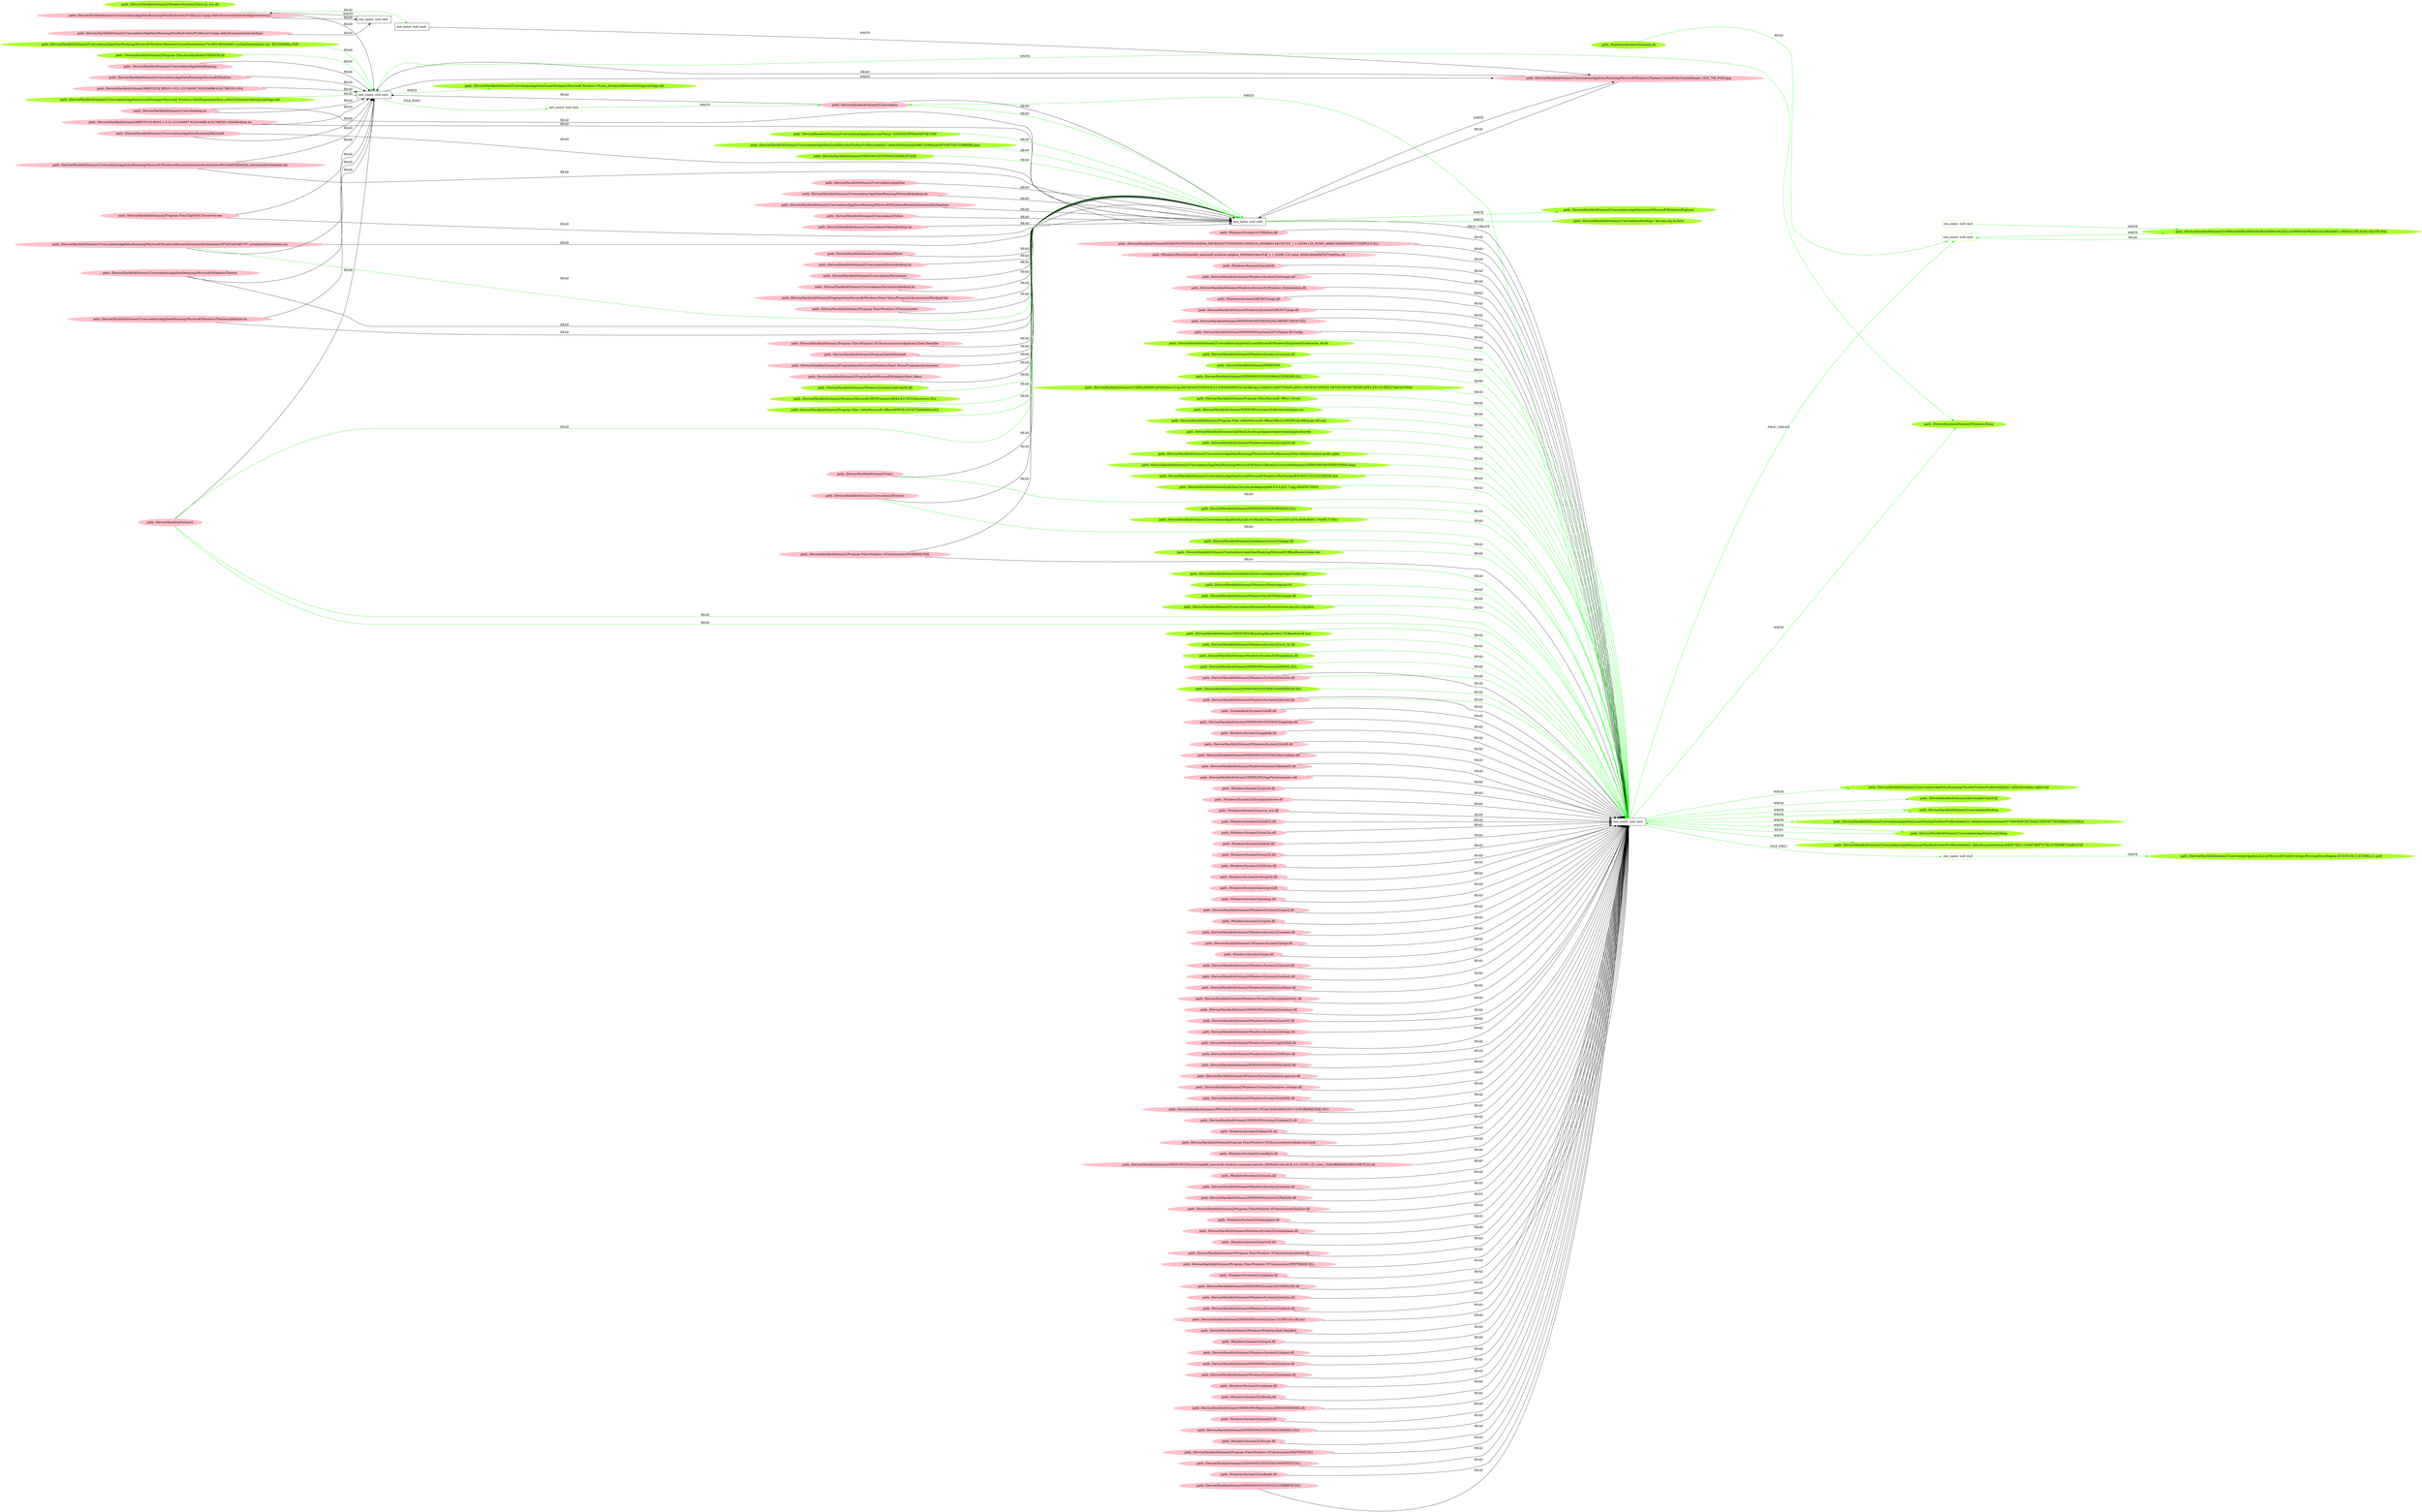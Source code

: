 digraph {
	rankdir=LR
	148 [label="exe_name: null cmd: " color=black shape=box style=solid]
	249 [label="exe_name: null cmd: " color=greenyellow shape=box style=solid]
	148 -> 249 [label=FILE_EXEC color=green]
	0 [label="exe_name: null cmd: " color=black shape=box style=solid]
	286 [label="exe_name: null cmd: " color=greenyellow shape=box style=solid]
	0 -> 286 [label=FILE_EXEC color=green]
	57 [label="path: /Device/HarddiskVolume2/Users/admin/AppData/Roaming/Mozilla/Firefox/Profiles/j1y1apqs.default/sessionstore-backups" color=pink shape=oval style=filled]
	52 [label="exe_name: null cmd: " color=black shape=box style=solid]
	57 -> 52 [label=READ color=black]
	195 [label="path: /Device/HarddiskVolume2/Users/admin/AppData/Roaming/Mozilla/Firefox/Profiles/j1y1apqs.default/sessionstore-backups/recovery.js" color=pink shape=oval style=filled]
	52 [label="exe_name: null cmd: " color=black shape=box style=solid]
	195 -> 52 [label=READ color=black]
	52 [label="exe_name: null cmd: " color=black shape=box style=solid]
	195 [label="path: /Device/HarddiskVolume2/Users/admin/AppData/Roaming/Mozilla/Firefox/Profiles/j1y1apqs.default/sessionstore-backups/recovery.js" color=pink shape=oval style=filled]
	52 -> 195 [label=WRITE color=black]
	214 [label="path: /Device/HarddiskVolume2" color=pink shape=oval style=filled]
	148 [label="exe_name: null cmd: " color=black shape=box style=solid]
	214 -> 148 [label=READ color=black]
	198 [label="path: /Device/HarddiskVolume2/Users/desktop.ini" color=pink shape=oval style=filled]
	148 [label="exe_name: null cmd: " color=black shape=box style=solid]
	198 -> 148 [label=READ color=black]
	182 [label="path: /Device/HarddiskVolume2/Users/admin" color=pink shape=oval style=filled]
	148 [label="exe_name: null cmd: " color=black shape=box style=solid]
	182 -> 148 [label=READ color=black]
	190 [label="path: /Device/HarddiskVolume2/Users/admin/AppData/Roaming/Microsoft" color=pink shape=oval style=filled]
	148 [label="exe_name: null cmd: " color=black shape=box style=solid]
	190 -> 148 [label=READ color=black]
	200 [label="path: /Device/HarddiskVolume2/Users/admin/AppData/Roaming" color=pink shape=oval style=filled]
	148 [label="exe_name: null cmd: " color=black shape=box style=solid]
	200 -> 148 [label=READ color=black]
	212 [label="path: /Device/HarddiskVolume2/Users/admin/AppData/Roaming/Microsoft/Windows" color=pink shape=oval style=filled]
	148 [label="exe_name: null cmd: " color=black shape=box style=solid]
	212 -> 148 [label=READ color=black]
	220 [label="path: /Device/HarddiskVolume2/Users/admin/AppData/Roaming/Microsoft/Windows/Themes" color=pink shape=oval style=filled]
	148 [label="exe_name: null cmd: " color=black shape=box style=solid]
	220 -> 148 [label=READ color=black]
	178 [label="path: /Device/HarddiskVolume2/Users/admin/AppData/Roaming/Microsoft/Windows/Themes/slideshow.ini" color=pink shape=oval style=filled]
	148 [label="exe_name: null cmd: " color=black shape=box style=solid]
	178 -> 148 [label=READ color=black]
	288 [label="path: /Device/HarddiskVolume2/WINDOWS/Branding/Basebrd/en-US/Basebrd.dll.mui" color=greenyellow shape=oval style=filled]
	0 [label="exe_name: null cmd: " color=black shape=box style=solid]
	288 -> 0 [label=READ color=green]
	186 [label="path: /Device/HarddiskVolume2/$RECYCLE.BIN/S-1-5-21-231540947-922634896-4161786520-1004/desktop.ini" color=pink shape=oval style=filled]
	148 [label="exe_name: null cmd: " color=black shape=box style=solid]
	186 -> 148 [label=READ color=black]
	192 [label="path: /Device/HarddiskVolume2/$RECYCLE.BIN/S-1-5-21-231540947-922634896-4161786520-1004" color=pink shape=oval style=filled]
	148 [label="exe_name: null cmd: " color=black shape=box style=solid]
	192 -> 148 [label=READ color=black]
	195 [label="path: /Device/HarddiskVolume2/Users/admin/AppData/Roaming/Mozilla/Firefox/Profiles/j1y1apqs.default/sessionstore-backups/recovery.js" color=pink shape=oval style=filled]
	146 [label="exe_name: null cmd: " color=black shape=box style=solid]
	195 -> 146 [label=READ color=green]
	195 [label="path: /Device/HarddiskVolume2/Users/admin/AppData/Roaming/Mozilla/Firefox/Profiles/j1y1apqs.default/sessionstore-backups/recovery.js" color=pink shape=oval style=filled]
	148 [label="exe_name: null cmd: " color=black shape=box style=solid]
	195 -> 148 [label=READ color=black]
	222 [label="path: /Device/HarddiskVolume2/Users/admin/AppData/Roaming/Microsoft/Windows/Themes/CachedFiles/CachedImage_1024_768_POS4.jpg" color=pink shape=oval style=filled]
	148 [label="exe_name: null cmd: " color=black shape=box style=solid]
	222 -> 148 [label=READ color=black]
	180 [label="path: /Device/HarddiskVolume2/Users/admin/AppData/Roaming/Microsoft/Windows/Recent/AutomaticDestinations/f01b4d95cf55d32a.automaticDestinations-ms" color=pink shape=oval style=filled]
	148 [label="exe_name: null cmd: " color=black shape=box style=solid]
	180 -> 148 [label=READ color=black]
	184 [label="path: /Device/HarddiskVolume2/Program Files/TightVNC/tvnserver.exe" color=pink shape=oval style=filled]
	148 [label="exe_name: null cmd: " color=black shape=box style=solid]
	184 -> 148 [label=READ color=black]
	216 [label="path: /Device/HarddiskVolume2/Users/admin/AppData/Roaming/Microsoft/Windows/Recent/AutomaticDestinations/5f7b5f1e01b83767.automaticDestinations-ms" color=pink shape=oval style=filled]
	148 [label="exe_name: null cmd: " color=black shape=box style=solid]
	216 -> 148 [label=READ color=black]
	148 [label="exe_name: null cmd: " color=black shape=box style=solid]
	222 [label="path: /Device/HarddiskVolume2/Users/admin/AppData/Roaming/Microsoft/Windows/Themes/CachedFiles/CachedImage_1024_768_POS4.jpg" color=pink shape=oval style=filled]
	148 -> 222 [label=WRITE color=black]
	146 [label="exe_name: null cmd: " color=black shape=box style=solid]
	222 [label="path: /Device/HarddiskVolume2/Users/admin/AppData/Roaming/Microsoft/Windows/Themes/CachedFiles/CachedImage_1024_768_POS4.jpg" color=pink shape=oval style=filled]
	146 -> 222 [label=WRITE color=black]
	182 [label="path: /Device/HarddiskVolume2/Users/admin" color=pink shape=oval style=filled]
	34 [label="exe_name: null cmd: " color=black shape=box style=solid]
	182 -> 34 [label=READ color=black]
	198 [label="path: /Device/HarddiskVolume2/Users/desktop.ini" color=pink shape=oval style=filled]
	34 [label="exe_name: null cmd: " color=black shape=box style=solid]
	198 -> 34 [label=READ color=black]
	203 [label="path: /Device/HarddiskVolume2/Users" color=pink shape=oval style=filled]
	34 [label="exe_name: null cmd: " color=black shape=box style=solid]
	203 -> 34 [label=READ color=black]
	209 [label="path: /Device/HarddiskVolume2/Users/admin/AppData" color=pink shape=oval style=filled]
	34 [label="exe_name: null cmd: " color=black shape=box style=solid]
	209 -> 34 [label=READ color=black]
	190 [label="path: /Device/HarddiskVolume2/Users/admin/AppData/Roaming/Microsoft" color=pink shape=oval style=filled]
	34 [label="exe_name: null cmd: " color=black shape=box style=solid]
	190 -> 34 [label=READ color=black]
	219 [label="path: /Device/HarddiskVolume2/Users/admin/AppData/Roaming/Microsoft/desktop.ini" color=pink shape=oval style=filled]
	34 [label="exe_name: null cmd: " color=black shape=box style=solid]
	219 -> 34 [label=READ color=black]
	220 [label="path: /Device/HarddiskVolume2/Users/admin/AppData/Roaming/Microsoft/Windows/Themes" color=pink shape=oval style=filled]
	34 [label="exe_name: null cmd: " color=black shape=box style=solid]
	220 -> 34 [label=READ color=black]
	186 [label="path: /Device/HarddiskVolume2/$RECYCLE.BIN/S-1-5-21-231540947-922634896-4161786520-1004/desktop.ini" color=pink shape=oval style=filled]
	34 [label="exe_name: null cmd: " color=black shape=box style=solid]
	186 -> 34 [label=READ color=black]
	222 [label="path: /Device/HarddiskVolume2/Users/admin/AppData/Roaming/Microsoft/Windows/Themes/CachedFiles/CachedImage_1024_768_POS4.jpg" color=pink shape=oval style=filled]
	34 [label="exe_name: null cmd: " color=black shape=box style=solid]
	222 -> 34 [label=READ color=black]
	180 [label="path: /Device/HarddiskVolume2/Users/admin/AppData/Roaming/Microsoft/Windows/Recent/AutomaticDestinations/f01b4d95cf55d32a.automaticDestinations-ms" color=pink shape=oval style=filled]
	34 [label="exe_name: null cmd: " color=black shape=box style=solid]
	180 -> 34 [label=READ color=black]
	210 [label="path: /Device/HarddiskVolume2/Users/admin/AppData/Roaming/Microsoft/Windows/Recent/AutomaticDestinations" color=pink shape=oval style=filled]
	34 [label="exe_name: null cmd: " color=black shape=box style=solid]
	210 -> 34 [label=READ color=black]
	136 [label="path: /Device/HarddiskVolume2/Users/admin/Videos" color=pink shape=oval style=filled]
	34 [label="exe_name: null cmd: " color=black shape=box style=solid]
	136 -> 34 [label=READ color=black]
	74 [label="path: /Device/HarddiskVolume2/Users/admin/Videos/desktop.ini" color=pink shape=oval style=filled]
	34 [label="exe_name: null cmd: " color=black shape=box style=solid]
	74 -> 34 [label=READ color=black]
	99 [label="path: /Device/HarddiskVolume2/Users/admin/Music" color=pink shape=oval style=filled]
	34 [label="exe_name: null cmd: " color=black shape=box style=solid]
	99 -> 34 [label=READ color=black]
	77 [label="path: /Device/HarddiskVolume2/Users/admin/Music/desktop.ini" color=pink shape=oval style=filled]
	34 [label="exe_name: null cmd: " color=black shape=box style=solid]
	77 -> 34 [label=READ color=black]
	78 [label="path: /Device/HarddiskVolume2/Users/admin/Pictures" color=pink shape=oval style=filled]
	34 [label="exe_name: null cmd: " color=black shape=box style=solid]
	78 -> 34 [label=READ color=black]
	68 [label="path: /Device/HarddiskVolume2/Users/admin/Documents" color=pink shape=oval style=filled]
	34 [label="exe_name: null cmd: " color=black shape=box style=solid]
	68 -> 34 [label=READ color=black]
	134 [label="path: /Device/HarddiskVolume2/Users/admin/Documents/desktop.ini" color=pink shape=oval style=filled]
	34 [label="exe_name: null cmd: " color=black shape=box style=solid]
	134 -> 34 [label=READ color=black]
	184 [label="path: /Device/HarddiskVolume2/Program Files/TightVNC/tvnserver.exe" color=pink shape=oval style=filled]
	34 [label="exe_name: null cmd: " color=black shape=box style=solid]
	184 -> 34 [label=READ color=black]
	216 [label="path: /Device/HarddiskVolume2/Users/admin/AppData/Roaming/Microsoft/Windows/Recent/AutomaticDestinations/5f7b5f1e01b83767.automaticDestinations-ms" color=pink shape=oval style=filled]
	34 [label="exe_name: null cmd: " color=black shape=box style=solid]
	216 -> 34 [label=READ color=black]
	34 [label="exe_name: null cmd: " color=black shape=box style=solid]
	222 [label="path: /Device/HarddiskVolume2/Users/admin/AppData/Roaming/Microsoft/Windows/Themes/CachedFiles/CachedImage_1024_768_POS4.jpg" color=pink shape=oval style=filled]
	34 -> 222 [label=WRITE color=black]
	214 [label="path: /Device/HarddiskVolume2" color=pink shape=oval style=filled]
	0 [label="exe_name: null cmd: " color=black shape=box style=solid]
	214 -> 0 [label=READ color=green]
	264 [label="path: /Device/HarddiskVolume2/Windows/System32/ws2_32.dll" color=greenyellow shape=oval style=filled]
	0 [label="exe_name: null cmd: " color=black shape=box style=solid]
	264 -> 0 [label=READ color=green]
	277 [label="path: /Device/HarddiskVolume2/Windows/System32/framedynos.dll" color=greenyellow shape=oval style=filled]
	0 [label="exe_name: null cmd: " color=black shape=box style=solid]
	277 -> 0 [label=READ color=green]
	271 [label="path: /Device/HarddiskVolume2/WINDOWS/system32/IMM32.DLL" color=greenyellow shape=oval style=filled]
	0 [label="exe_name: null cmd: " color=black shape=box style=solid]
	271 -> 0 [label=READ color=green]
	214 [label="path: /Device/HarddiskVolume2" color=pink shape=oval style=filled]
	0 [label="exe_name: null cmd: " color=black shape=box style=solid]
	214 -> 0 [label=READ color=green]
	59 [label="path: /Device/HarddiskVolume2/Windows/System32/win32u.dll" color=pink shape=oval style=filled]
	0 [label="exe_name: null cmd: " color=black shape=box style=solid]
	59 -> 0 [label=READ color=green]
	260 [label="path: /Device/HarddiskVolume2/WINDOWS/SYSTEM32/AMSIPROXY.DLL" color=greenyellow shape=oval style=filled]
	0 [label="exe_name: null cmd: " color=black shape=box style=solid]
	260 -> 0 [label=READ color=green]
	62 [label="path: /Device/HarddiskVolume2/Windows/System32/iertutil.dll" color=pink shape=oval style=filled]
	0 [label="exe_name: null cmd: " color=black shape=box style=solid]
	62 -> 0 [label=READ color=green]
	178 [label="path: /Device/HarddiskVolume2/Users/admin/AppData/Roaming/Microsoft/Windows/Themes/slideshow.ini" color=pink shape=oval style=filled]
	34 [label="exe_name: null cmd: " color=black shape=box style=solid]
	178 -> 34 [label=READ color=black]
	214 [label="path: /Device/HarddiskVolume2" color=pink shape=oval style=filled]
	34 [label="exe_name: null cmd: " color=black shape=box style=solid]
	214 -> 34 [label=READ color=green]
	78 [label="path: /Device/HarddiskVolume2/Users/admin/Pictures" color=pink shape=oval style=filled]
	0 [label="exe_name: null cmd: " color=black shape=box style=solid]
	78 -> 0 [label=READ color=green]
	138 [label="path: /Device/HarddiskVolume2/ProgramData/Microsoft/Windows/Start Menu/Programs/Accessories/Wordpad.lnk" color=pink shape=oval style=filled]
	34 [label="exe_name: null cmd: " color=black shape=box style=solid]
	138 -> 34 [label=READ color=black]
	206 [label="path: /Device/HarddiskVolume2/Program Files/Windows NT/Accessories/WORDPAD.EXE" color=pink shape=oval style=filled]
	34 [label="exe_name: null cmd: " color=black shape=box style=solid]
	206 -> 34 [label=READ color=black]
	140 [label="path: /Device/HarddiskVolume2/Program Files/Windows NT/Accessories" color=pink shape=oval style=filled]
	34 [label="exe_name: null cmd: " color=black shape=box style=solid]
	140 -> 34 [label=READ color=black]
	80 [label="path: /Device/HarddiskVolume2/Program Files/Windows NT/Accessories/wordpad.exe:Zone.Identifier" color=pink shape=oval style=filled]
	34 [label="exe_name: null cmd: " color=black shape=box style=solid]
	80 -> 34 [label=READ color=black]
	88 [label="path: /Device/HarddiskVolume2/ProgramData/Microsoft" color=pink shape=oval style=filled]
	34 [label="exe_name: null cmd: " color=black shape=box style=solid]
	88 -> 34 [label=READ color=black]
	113 [label="path: /Device/HarddiskVolume2/ProgramData/Microsoft/Windows/Start Menu/Programs/Accessories" color=pink shape=oval style=filled]
	34 [label="exe_name: null cmd: " color=black shape=box style=solid]
	113 -> 34 [label=READ color=black]
	66 [label="path: /Device/HarddiskVolume2/ProgramData/Microsoft/Windows/Start Menu" color=pink shape=oval style=filled]
	34 [label="exe_name: null cmd: " color=black shape=box style=solid]
	66 -> 34 [label=READ color=black]
	34 [label="exe_name: null cmd: " color=black shape=box style=solid]
	0 [label="exe_name: null cmd: " color=black shape=box style=solid]
	34 -> 0 [label=PROC_CREATE color=black]
	43 [label="path: /SystemRoot/System32/ntdll.dll" color=pink shape=oval style=filled]
	0 [label="exe_name: null cmd: " color=black shape=box style=solid]
	43 -> 0 [label=READ color=black]
	206 [label="path: /Device/HarddiskVolume2/Program Files/Windows NT/Accessories/WORDPAD.EXE" color=pink shape=oval style=filled]
	0 [label="exe_name: null cmd: " color=black shape=box style=solid]
	206 -> 0 [label=READ color=black]
	2 [label="path: /Device/HarddiskVolume2/WINDOWS/SYSTEM32/apphelp.dll" color=pink shape=oval style=filled]
	0 [label="exe_name: null cmd: " color=black shape=box style=solid]
	2 -> 0 [label=READ color=black]
	71 [label="path: /Windows/System32/apphelp.dll" color=pink shape=oval style=filled]
	0 [label="exe_name: null cmd: " color=black shape=box style=solid]
	71 -> 0 [label=READ color=black]
	83 [label="path: /Device/HarddiskVolume2/Windows/System32/ntdll.dll" color=pink shape=oval style=filled]
	0 [label="exe_name: null cmd: " color=black shape=box style=solid]
	83 -> 0 [label=READ color=black]
	20 [label="path: /Device/HarddiskVolume2/WINDOWS/SYSTEM32/kernelbase.dll" color=pink shape=oval style=filled]
	0 [label="exe_name: null cmd: " color=black shape=box style=solid]
	20 -> 0 [label=READ color=black]
	51 [label="path: /Device/HarddiskVolume2/Windows/System32/kernel32.dll" color=pink shape=oval style=filled]
	0 [label="exe_name: null cmd: " color=black shape=box style=solid]
	51 -> 0 [label=READ color=black]
	204 [label="path: /Device/HarddiskVolume2/WINDOWS/AppPatch/sysmain.sdb" color=pink shape=oval style=filled]
	0 [label="exe_name: null cmd: " color=black shape=box style=solid]
	204 -> 0 [label=READ color=black]
	47 [label="path: /Windows/System32/rpcrt4.dll" color=pink shape=oval style=filled]
	0 [label="exe_name: null cmd: " color=black shape=box style=solid]
	47 -> 0 [label=READ color=black]
	141 [label="path: /Windows/System32/bcryptprimitives.dll" color=pink shape=oval style=filled]
	0 [label="exe_name: null cmd: " color=black shape=box style=solid]
	141 -> 0 [label=READ color=black]
	104 [label="path: /Windows/System32/msvcp_win.dll" color=pink shape=oval style=filled]
	0 [label="exe_name: null cmd: " color=black shape=box style=solid]
	104 -> 0 [label=READ color=black]
	17 [label="path: /Windows/System32/shell32.dll" color=pink shape=oval style=filled]
	0 [label="exe_name: null cmd: " color=black shape=box style=solid]
	17 -> 0 [label=READ color=black]
	157 [label="path: /Windows/System32/win32u.dll" color=pink shape=oval style=filled]
	0 [label="exe_name: null cmd: " color=black shape=box style=solid]
	157 -> 0 [label=READ color=black]
	168 [label="path: /Windows/System32/ole32.dll" color=pink shape=oval style=filled]
	0 [label="exe_name: null cmd: " color=black shape=box style=solid]
	168 -> 0 [label=READ color=black]
	61 [label="path: /Windows/System32/user32.dll" color=pink shape=oval style=filled]
	0 [label="exe_name: null cmd: " color=black shape=box style=solid]
	61 -> 0 [label=READ color=black]
	11 [label="path: /Windows/System32/SHCore.dll" color=pink shape=oval style=filled]
	0 [label="exe_name: null cmd: " color=black shape=box style=solid]
	11 -> 0 [label=READ color=black]
	65 [label="path: /Windows/System32/advapi32.dll" color=pink shape=oval style=filled]
	0 [label="exe_name: null cmd: " color=black shape=box style=solid]
	65 -> 0 [label=READ color=black]
	170 [label="path: /Windows/System32/powrprof.dll" color=pink shape=oval style=filled]
	0 [label="exe_name: null cmd: " color=black shape=box style=solid]
	170 -> 0 [label=READ color=black]
	122 [label="path: /Windows/System32/profapi.dll" color=pink shape=oval style=filled]
	0 [label="exe_name: null cmd: " color=black shape=box style=solid]
	122 -> 0 [label=READ color=black]
	177 [label="path: /Device/HarddiskVolume2/Windows/System32/sspicli.dll" color=pink shape=oval style=filled]
	0 [label="exe_name: null cmd: " color=black shape=box style=solid]
	177 -> 0 [label=READ color=black]
	162 [label="path: /Windows/System32/sspicli.dll" color=pink shape=oval style=filled]
	0 [label="exe_name: null cmd: " color=black shape=box style=solid]
	162 -> 0 [label=READ color=black]
	152 [label="path: /Device/HarddiskVolume2/Windows/System32/userenv.dll" color=pink shape=oval style=filled]
	0 [label="exe_name: null cmd: " color=black shape=box style=solid]
	152 -> 0 [label=READ color=black]
	27 [label="path: /Device/HarddiskVolume2/Windows/System32/mpr.dll" color=pink shape=oval style=filled]
	0 [label="exe_name: null cmd: " color=black shape=box style=solid]
	27 -> 0 [label=READ color=black]
	149 [label="path: /Windows/System32/mpr.dll" color=pink shape=oval style=filled]
	0 [label="exe_name: null cmd: " color=black shape=box style=solid]
	149 -> 0 [label=READ color=black]
	19 [label="path: /Device/HarddiskVolume2/Windows/System32/msvcrt.dll" color=pink shape=oval style=filled]
	0 [label="exe_name: null cmd: " color=black shape=box style=solid]
	19 -> 0 [label=READ color=black]
	15 [label="path: /Device/HarddiskVolume2/Windows/System32/sechost.dll" color=pink shape=oval style=filled]
	0 [label="exe_name: null cmd: " color=black shape=box style=solid]
	15 -> 0 [label=READ color=black]
	16 [label="path: /Device/HarddiskVolume2/Windows/System32/ucrtbase.dll" color=pink shape=oval style=filled]
	0 [label="exe_name: null cmd: " color=black shape=box style=solid]
	16 -> 0 [label=READ color=black]
	125 [label="path: /Device/HarddiskVolume2/Windows/System32/bcryptprimitives.dll" color=pink shape=oval style=filled]
	0 [label="exe_name: null cmd: " color=black shape=box style=solid]
	125 -> 0 [label=READ color=black]
	22 [label="path: /Device/HarddiskVolume2/WINDOWS/system32/combase.dll" color=pink shape=oval style=filled]
	0 [label="exe_name: null cmd: " color=black shape=box style=solid]
	22 -> 0 [label=READ color=black]
	128 [label="path: /Device/HarddiskVolume2/Windows/System32/user32.dll" color=pink shape=oval style=filled]
	0 [label="exe_name: null cmd: " color=black shape=box style=solid]
	128 -> 0 [label=READ color=black]
	59 [label="path: /Device/HarddiskVolume2/Windows/System32/win32u.dll" color=pink shape=oval style=filled]
	0 [label="exe_name: null cmd: " color=black shape=box style=solid]
	59 -> 0 [label=READ color=black]
	126 [label="path: /Device/HarddiskVolume2/Windows/System32/shlwapi.dll" color=pink shape=oval style=filled]
	0 [label="exe_name: null cmd: " color=black shape=box style=solid]
	126 -> 0 [label=READ color=black]
	64 [label="path: /Device/HarddiskVolume2/Windows/System32/gdi32full.dll" color=pink shape=oval style=filled]
	0 [label="exe_name: null cmd: " color=black shape=box style=solid]
	64 -> 0 [label=READ color=black]
	56 [label="path: /Device/HarddiskVolume2/Windows/System32/SHCore.dll" color=pink shape=oval style=filled]
	0 [label="exe_name: null cmd: " color=black shape=box style=solid]
	56 -> 0 [label=READ color=black]
	161 [label="path: /Device/HarddiskVolume2/WINDOWS/SYSTEM32/ole32.dll" color=pink shape=oval style=filled]
	0 [label="exe_name: null cmd: " color=black shape=box style=solid]
	161 -> 0 [label=READ color=black]
	73 [label="path: /Device/HarddiskVolume2/Windows/System32/kernel.appcore.dll" color=pink shape=oval style=filled]
	0 [label="exe_name: null cmd: " color=black shape=box style=solid]
	73 -> 0 [label=READ color=black]
	127 [label="path: /Device/HarddiskVolume2/Windows/System32/windows.storage.dll" color=pink shape=oval style=filled]
	0 [label="exe_name: null cmd: " color=black shape=box style=solid]
	127 -> 0 [label=READ color=black]
	32 [label="path: /Device/HarddiskVolume2/Windows/System32/shell32.dll" color=pink shape=oval style=filled]
	0 [label="exe_name: null cmd: " color=black shape=box style=solid]
	32 -> 0 [label=READ color=black]
	85 [label="path: /Device/HarddiskVolume2/PROGRAM FILES/WINDOWS NT/ACCESSORIES/EN-US/WORDPAD.EXE.MUI" color=pink shape=oval style=filled]
	0 [label="exe_name: null cmd: " color=black shape=box style=solid]
	85 -> 0 [label=READ color=black]
	87 [label="path: /Device/HarddiskVolume2/WINDOWS/system32/oleaut32.dll" color=pink shape=oval style=filled]
	0 [label="exe_name: null cmd: " color=black shape=box style=solid]
	87 -> 0 [label=READ color=black]
	30 [label="path: /Windows/System32/oleaut32.dll" color=pink shape=oval style=filled]
	0 [label="exe_name: null cmd: " color=black shape=box style=solid]
	30 -> 0 [label=READ color=black]
	147 [label="path: /Device/HarddiskVolume2/Program Files/Windows NT/Accessories/wordpad.exe.Local" color=pink shape=oval style=filled]
	0 [label="exe_name: null cmd: " color=black shape=box style=solid]
	147 -> 0 [label=READ color=black]
	106 [label="path: /Windows/System32/comdlg32.dll" color=pink shape=oval style=filled]
	0 [label="exe_name: null cmd: " color=black shape=box style=solid]
	106 -> 0 [label=READ color=black]
	9 [label="path: /Device/HarddiskVolume2/WINDOWS/WinSxS/amd64_microsoft.windows.common-controls_6595b64144ccf1df_6.0.16299.125_none_15cbcf8893620c09/COMCTL32.dll" color=pink shape=oval style=filled]
	0 [label="exe_name: null cmd: " color=black shape=box style=solid]
	9 -> 0 [label=READ color=black]
	45 [label="path: /Windows/System32/winmm.dll" color=pink shape=oval style=filled]
	0 [label="exe_name: null cmd: " color=black shape=box style=solid]
	45 -> 0 [label=READ color=black]
	103 [label="path: /Device/HarddiskVolume2/Windows/System32/winmm.dll" color=pink shape=oval style=filled]
	0 [label="exe_name: null cmd: " color=black shape=box style=solid]
	103 -> 0 [label=READ color=black]
	13 [label="path: /Device/HarddiskVolume2/WINDOWS/system32/XmlLite.dll" color=pink shape=oval style=filled]
	0 [label="exe_name: null cmd: " color=black shape=box style=solid]
	13 -> 0 [label=READ color=black]
	63 [label="path: /Device/HarddiskVolume2/Program Files/Windows NT/Accessories/XmlLite.dll" color=pink shape=oval style=filled]
	0 [label="exe_name: null cmd: " color=black shape=box style=solid]
	63 -> 0 [label=READ color=black]
	10 [label="path: /Windows/System32/winmmbase.dll" color=pink shape=oval style=filled]
	0 [label="exe_name: null cmd: " color=black shape=box style=solid]
	10 -> 0 [label=READ color=black]
	54 [label="path: /Device/HarddiskVolume2/Windows/System32/winmmbase.dll" color=pink shape=oval style=filled]
	0 [label="exe_name: null cmd: " color=black shape=box style=solid]
	54 -> 0 [label=READ color=black]
	3 [label="path: /Windows/System32/iertutil.dll" color=pink shape=oval style=filled]
	0 [label="exe_name: null cmd: " color=black shape=box style=solid]
	3 -> 0 [label=READ color=black]
	137 [label="path: /Device/HarddiskVolume2/Program Files/Windows NT/Accessories/iertutil.dll" color=pink shape=oval style=filled]
	0 [label="exe_name: null cmd: " color=black shape=box style=solid]
	137 -> 0 [label=READ color=black]
	62 [label="path: /Device/HarddiskVolume2/Windows/System32/iertutil.dll" color=pink shape=oval style=filled]
	0 [label="exe_name: null cmd: " color=black shape=box style=solid]
	62 -> 0 [label=READ color=black]
	155 [label="path: /Device/HarddiskVolume2/Program Files/Windows NT/Accessories/CRYPTBASE.DLL" color=pink shape=oval style=filled]
	0 [label="exe_name: null cmd: " color=black shape=box style=solid]
	155 -> 0 [label=READ color=black]
	158 [label="path: /Windows/System32/cryptbase.dll" color=pink shape=oval style=filled]
	0 [label="exe_name: null cmd: " color=black shape=box style=solid]
	158 -> 0 [label=READ color=black]
	129 [label="path: /Device/HarddiskVolume2/WINDOWS/System32/COMDLG32.dll" color=pink shape=oval style=filled]
	0 [label="exe_name: null cmd: " color=black shape=box style=solid]
	129 -> 0 [label=READ color=black]
	153 [label="path: /Device/HarddiskVolume2/Windows/System32/mfc42u.dll" color=pink shape=oval style=filled]
	0 [label="exe_name: null cmd: " color=black shape=box style=solid]
	153 -> 0 [label=READ color=black]
	29 [label="path: /Device/HarddiskVolume2/Windows/System32/urlmon.dll" color=pink shape=oval style=filled]
	0 [label="exe_name: null cmd: " color=black shape=box style=solid]
	29 -> 0 [label=READ color=black]
	84 [label="path: /Device/HarddiskVolume2/WINDOWS/system32/en-US/MFC42u.dll.mui" color=pink shape=oval style=filled]
	0 [label="exe_name: null cmd: " color=black shape=box style=solid]
	84 -> 0 [label=READ color=black]
	24 [label="path: /Device/HarddiskVolume2/Windows/WindowsShell.Manifest" color=pink shape=oval style=filled]
	0 [label="exe_name: null cmd: " color=black shape=box style=solid]
	24 -> 0 [label=READ color=black]
	23 [label="path: /Windows/System32/ninput.dll" color=pink shape=oval style=filled]
	0 [label="exe_name: null cmd: " color=black shape=box style=solid]
	23 -> 0 [label=READ color=black]
	39 [label="path: /Device/HarddiskVolume2/Windows/System32/ninput.dll" color=pink shape=oval style=filled]
	0 [label="exe_name: null cmd: " color=black shape=box style=solid]
	39 -> 0 [label=READ color=black]
	156 [label="path: /Device/HarddiskVolume2/WINDOWS/system32/rpcss.dll" color=pink shape=oval style=filled]
	0 [label="exe_name: null cmd: " color=black shape=box style=solid]
	156 -> 0 [label=READ color=black]
	48 [label="path: /Device/HarddiskVolume2/Windows/System32/uxtheme.dll" color=pink shape=oval style=filled]
	0 [label="exe_name: null cmd: " color=black shape=box style=solid]
	48 -> 0 [label=READ color=black]
	105 [label="path: /Windows/System32/uxtheme.dll" color=pink shape=oval style=filled]
	0 [label="exe_name: null cmd: " color=black shape=box style=solid]
	105 -> 0 [label=READ color=black]
	174 [label="path: /Windows/System32/clbcatq.dll" color=pink shape=oval style=filled]
	0 [label="exe_name: null cmd: " color=black shape=box style=solid]
	174 -> 0 [label=READ color=black]
	28 [label="path: /Device/HarddiskVolume2/WINDOWS/Registration/R00000000000d.clb" color=pink shape=oval style=filled]
	0 [label="exe_name: null cmd: " color=black shape=box style=solid]
	28 -> 0 [label=READ color=black]
	135 [label="path: /Windows/System32/msxml3.dll" color=pink shape=oval style=filled]
	0 [label="exe_name: null cmd: " color=black shape=box style=solid]
	135 -> 0 [label=READ color=black]
	76 [label="path: /Device/HarddiskVolume2/WINDOWS/SYSTEM32/MSXML3.DLL" color=pink shape=oval style=filled]
	0 [label="exe_name: null cmd: " color=black shape=box style=solid]
	76 -> 0 [label=READ color=black]
	154 [label="path: /Windows/System32/bcrypt.dll" color=pink shape=oval style=filled]
	0 [label="exe_name: null cmd: " color=black shape=box style=solid]
	154 -> 0 [label=READ color=black]
	131 [label="path: /Device/HarddiskVolume2/Program Files/Windows NT/Accessories/MSFTEDIT.DLL" color=pink shape=oval style=filled]
	0 [label="exe_name: null cmd: " color=black shape=box style=solid]
	131 -> 0 [label=READ color=black]
	175 [label="path: /Device/HarddiskVolume2/WINDOWS/SYSTEM32/MSFTEDIT.DLL" color=pink shape=oval style=filled]
	0 [label="exe_name: null cmd: " color=black shape=box style=solid]
	175 -> 0 [label=READ color=black]
	166 [label="path: /Windows/System32/msftedit.dll" color=pink shape=oval style=filled]
	0 [label="exe_name: null cmd: " color=black shape=box style=solid]
	166 -> 0 [label=READ color=black]
	133 [label="path: /Device/HarddiskVolume2/WINDOWS/SYSTEM32/UIRIBBON.DLL" color=pink shape=oval style=filled]
	0 [label="exe_name: null cmd: " color=black shape=box style=solid]
	133 -> 0 [label=READ color=black]
	38 [label="path: /Windows/System32/UIRibbon.dll" color=pink shape=oval style=filled]
	0 [label="exe_name: null cmd: " color=black shape=box style=solid]
	38 -> 0 [label=READ color=black]
	50 [label="path: /Device/HarddiskVolume2/WINDOWS/WINSXS/AMD64_MICROSOFT.WINDOWS.GDIPLUS_6595B64144CCF1DF_1.1.16299.125_NONE_46B6C26DEDF485D7/GDIPLUS.DLL" color=pink shape=oval style=filled]
	0 [label="exe_name: null cmd: " color=black shape=box style=solid]
	50 -> 0 [label=READ color=black]
	6 [label="path: /Windows/WinSxS/amd64_microsoft.windows.gdiplus_6595b64144ccf1df_1.1.16299.125_none_46b6c26dedf485d7/GdiPlus.dll" color=pink shape=oval style=filled]
	0 [label="exe_name: null cmd: " color=black shape=box style=solid]
	6 -> 0 [label=READ color=black]
	112 [label="path: /Windows/System32/msctf.dll" color=pink shape=oval style=filled]
	0 [label="exe_name: null cmd: " color=black shape=box style=solid]
	112 -> 0 [label=READ color=black]
	58 [label="path: /Device/HarddiskVolume2/Windows/System32/dwmapi.dll" color=pink shape=oval style=filled]
	0 [label="exe_name: null cmd: " color=black shape=box style=solid]
	58 -> 0 [label=READ color=black]
	91 [label="path: /Device/HarddiskVolume2/Windows/System32/Windows.Globalization.dll" color=pink shape=oval style=filled]
	0 [label="exe_name: null cmd: " color=black shape=box style=solid]
	91 -> 0 [label=READ color=black]
	118 [label="path: /Windows/System32/BCP47Langs.dll" color=pink shape=oval style=filled]
	0 [label="exe_name: null cmd: " color=black shape=box style=solid]
	118 -> 0 [label=READ color=black]
	4 [label="path: /Device/HarddiskVolume2/Windows/System32/BCP47Langs.dll" color=pink shape=oval style=filled]
	0 [label="exe_name: null cmd: " color=black shape=box style=solid]
	4 -> 0 [label=READ color=black]
	145 [label="path: /Device/HarddiskVolume2/WINDOWS/SYSTEM32/GLOBINPUTHOST.DLL" color=pink shape=oval style=filled]
	0 [label="exe_name: null cmd: " color=black shape=box style=solid]
	145 -> 0 [label=READ color=black]
	81 [label="path: /Device/HarddiskVolume2/WINDOWS/system32/UxTheme.dll.Config" color=pink shape=oval style=filled]
	0 [label="exe_name: null cmd: " color=black shape=box style=solid]
	81 -> 0 [label=READ color=black]
	290 [label="path: /Device/HarddiskVolume2/Users/admin/AppData/Local/Microsoft/Windows/Explorer/thumbcache_48.db" color=greenyellow shape=oval style=filled]
	0 [label="exe_name: null cmd: " color=black shape=box style=solid]
	290 -> 0 [label=READ color=green]
	292 [label="path: /Device/HarddiskVolume2/Windows/System32/version.dll" color=greenyellow shape=oval style=filled]
	0 [label="exe_name: null cmd: " color=black shape=box style=solid]
	292 -> 0 [label=READ color=green]
	216 [label="path: /Device/HarddiskVolume2/Users/admin/AppData/Roaming/Microsoft/Windows/Recent/AutomaticDestinations/5f7b5f1e01b83767.automaticDestinations-ms" color=pink shape=oval style=filled]
	34 [label="exe_name: null cmd: " color=black shape=box style=solid]
	216 -> 34 [label=READ color=green]
	244 [label="path: /Device/HarddiskVolume2/Windows/System32/advapi32.dll" color=greenyellow shape=oval style=filled]
	34 [label="exe_name: null cmd: " color=black shape=box style=solid]
	244 -> 34 [label=READ color=green]
	203 [label="path: /Device/HarddiskVolume2/Users" color=pink shape=oval style=filled]
	0 [label="exe_name: null cmd: " color=black shape=box style=solid]
	203 -> 0 [label=READ color=green]
	182 [label="path: /Device/HarddiskVolume2/Users/admin" color=pink shape=oval style=filled]
	34 [label="exe_name: null cmd: " color=black shape=box style=solid]
	182 -> 34 [label=READ color=green]
	266 [label="path: /Device/HarddiskVolume2/WINDOWS" color=greenyellow shape=oval style=filled]
	0 [label="exe_name: null cmd: " color=black shape=box style=solid]
	266 -> 0 [label=READ color=green]
	300 [label="path: /Device/HarddiskVolume2/WINDOWS/SYSWOW64/UXTHEME.DLL" color=greenyellow shape=oval style=filled]
	0 [label="exe_name: null cmd: " color=black shape=box style=solid]
	300 -> 0 [label=READ color=green]
	261 [label="path: /Device/HarddiskVolume2/USERS/ADMIN/APPDATA/LOCAL/MICROSOFT/OFFICE/15.0/WEBSERVICECACHE/ALLUSERS/CLIENTTEMPLATES.CONTENT.OFFICE.NET/SUPPORT-TEMPLATES-EN-US-MT22746018.PNG0" color=greenyellow shape=oval style=filled]
	0 [label="exe_name: null cmd: " color=black shape=box style=solid]
	261 -> 0 [label=READ color=green]
	274 [label="path: /Device/HarddiskVolume2/Program Files/Microsoft Office 15/root" color=greenyellow shape=oval style=filled]
	0 [label="exe_name: null cmd: " color=black shape=box style=solid]
	274 -> 0 [label=READ color=green]
	259 [label="path: /Device/HarddiskVolume2/WINDOWS/System32/drivers/intelppm.sys" color=greenyellow shape=oval style=filled]
	0 [label="exe_name: null cmd: " color=black shape=box style=solid]
	259 -> 0 [label=READ color=green]
	282 [label="path: /Device/HarddiskVolume2/Program Files (x86)/Microsoft Office/Office15/MSIPC/pt-BR/msipc.dll.mui" color=greenyellow shape=oval style=filled]
	0 [label="exe_name: null cmd: " color=black shape=box style=solid]
	282 -> 0 [label=READ color=green]
	280 [label="path: /Device/HarddiskVolume2/salt/bin/Lib/site-packages/requests/packages/chardet" color=greenyellow shape=oval style=filled]
	0 [label="exe_name: null cmd: " color=black shape=box style=solid]
	280 -> 0 [label=READ color=green]
	252 [label="path: /Device/HarddiskVolume2/Users/admin/AppData/Local/Packages/Microsoft.Windows.ShellExperienceHost_cw5n1h2txyewy/Settings/settings.dat" color=greenyellow shape=oval style=filled]
	148 [label="exe_name: null cmd: " color=black shape=box style=solid]
	252 -> 148 [label=READ color=green]
	237 [label="path: /Device/HarddiskVolume2/Windows/Microsoft.NET/Framework64/v4.0.30319/mscorsvc.DLL" color=greenyellow shape=oval style=filled]
	34 [label="exe_name: null cmd: " color=black shape=box style=solid]
	237 -> 34 [label=READ color=green]
	238 [label="path: /Device/HarddiskVolume2/Program Files (x86)/Microsoft Office/OFFICE15/CSS7DATA000A.DLL" color=greenyellow shape=oval style=filled]
	34 [label="exe_name: null cmd: " color=black shape=box style=solid]
	238 -> 34 [label=READ color=green]
	0 [label="exe_name: null cmd: " color=black shape=box style=solid]
	296 [label="exe_name: null cmd: " color=greenyellow shape=box style=solid]
	0 -> 296 [label=PROC_CREATE color=green]
	233 [label="path: /Device/HarddiskVolume2/USERS/ADMIN/APPDATA/ROAMING/MOZILLA/FIREFOX/PROFILES/LXKEHH21.DEFAULT/PLACES.SQLITE-WAL" color=greenyellow shape=oval style=filled]
	296 [label="exe_name: null cmd: " color=greenyellow shape=box style=solid]
	233 -> 296 [label=READ color=green]
	298 [label="path: /Windows/System32/rsaenh.dll" color=greenyellow shape=oval style=filled]
	296 [label="exe_name: null cmd: " color=greenyellow shape=box style=solid]
	298 -> 296 [label=READ color=green]
	296 [label="exe_name: null cmd: " color=greenyellow shape=box style=solid]
	233 [label="path: /Device/HarddiskVolume2/USERS/ADMIN/APPDATA/ROAMING/MOZILLA/FIREFOX/PROFILES/LXKEHH21.DEFAULT/PLACES.SQLITE-WAL" color=greenyellow shape=oval style=filled]
	296 -> 233 [label=WRITE color=green]
	148 [label="exe_name: null cmd: " color=black shape=box style=solid]
	247 [label="path: /Device/HarddiskVolume2/Users/darpa/AppData/Local/Packages/Microsoft.Windows.Photos_8wekyb3d8bbwe/Settings/settings.dat" color=greenyellow shape=oval style=filled]
	148 -> 247 [label=WRITE color=green]
	263 [label="path: /Device/HarddiskVolume2/Windows/System32/crypt32.dll" color=greenyellow shape=oval style=filled]
	0 [label="exe_name: null cmd: " color=black shape=box style=solid]
	263 -> 0 [label=READ color=green]
	262 [label="path: /Device/HarddiskVolume2/Users/admin/AppData/Roaming/Thunderbird/Profiles/xxsq346m.default/content-prefs.sqlite" color=greenyellow shape=oval style=filled]
	0 [label="exe_name: null cmd: " color=black shape=box style=solid]
	262 -> 0 [label=READ color=green]
	0 [label="exe_name: null cmd: " color=black shape=box style=solid]
	255 [label="path: /Device/HarddiskVolume2/Users/admin/Desktop" color=greenyellow shape=oval style=filled]
	0 -> 255 [label=WRITE color=green]
	275 [label="path: /Device/HarddiskVolume2/Users/admin/AppData/Roaming/Microsoft/Windows/Recent/CustomDestinations/ZEB9C0KF4JOOX3E5VEW6.temp" color=greenyellow shape=oval style=filled]
	0 [label="exe_name: null cmd: " color=black shape=box style=solid]
	275 -> 0 [label=READ color=green]
	289 [label="path: /Device/HarddiskVolume2/Users/admin/AppData/Local/Microsoft/Windows/INetCache/IE/F35G272C/U5C3NZ2R.htm" color=greenyellow shape=oval style=filled]
	0 [label="exe_name: null cmd: " color=black shape=box style=solid]
	289 -> 0 [label=READ color=green]
	241 [label="path: /Device/HarddiskVolume2/Users/admin/AppData/Local/Temp/~DF455DCFF664F5970B.TMP" color=greenyellow shape=oval style=filled]
	34 [label="exe_name: null cmd: " color=black shape=box style=solid]
	241 -> 34 [label=READ color=green]
	286 [label="exe_name: null cmd: " color=greenyellow shape=box style=solid]
	287 [label="path: /Device/HarddiskVolume2/Users/darpa/AppData/Local/Microsoft/OneDrive/logs/Personal/SyncEngine-2019-05-09.1143.8064.11.aodl" color=greenyellow shape=oval style=filled]
	286 -> 287 [label=WRITE color=green]
	248 [label="path: /Device/HarddiskVolume2/Users/admin/AppData/Roaming/Microsoft/Windows/Recent/CustomDestinations/7e10931f60e0ad93.customDestinations-ms~RF234dd85a.TMP" color=greenyellow shape=oval style=filled]
	148 [label="exe_name: null cmd: " color=black shape=box style=solid]
	248 -> 148 [label=READ color=green]
	295 [label="path: /Device/HarddiskVolume2/salt/bin/Lib/site-packages/gitdb-0.6.4-py2.7.egg-info/PKG-INFO" color=greenyellow shape=oval style=filled]
	0 [label="exe_name: null cmd: " color=black shape=box style=solid]
	295 -> 0 [label=READ color=green]
	0 [label="exe_name: null cmd: " color=black shape=box style=solid]
	182 [label="path: /Device/HarddiskVolume2/Users/admin" color=pink shape=oval style=filled]
	0 -> 182 [label=WRITE color=green]
	284 [label="path: /Device/HarddiskVolume2/WINDOWS/SYSWOW64/NSI.DLL" color=greenyellow shape=oval style=filled]
	0 [label="exe_name: null cmd: " color=black shape=box style=solid]
	284 -> 0 [label=READ color=green]
	293 [label="path: /Device/HarddiskVolume2/Users/admin/AppData/LocalLow/Mozilla/Temp-{cacce103-a204-40d6-8846-174c0617105c}" color=greenyellow shape=oval style=filled]
	0 [label="exe_name: null cmd: " color=black shape=box style=solid]
	293 -> 0 [label=READ color=green]
	246 [label="path: /Device/HarddiskVolume2/Program Files/mozilla/firefox/VERSION.dll" color=greenyellow shape=oval style=filled]
	148 [label="exe_name: null cmd: " color=black shape=box style=solid]
	246 -> 148 [label=READ color=green]
	270 [label="path: /Device/HarddiskVolume2/windows/system32/nlaapi.dll" color=greenyellow shape=oval style=filled]
	0 [label="exe_name: null cmd: " color=black shape=box style=solid]
	270 -> 0 [label=READ color=green]
	232 [label="exe_name: null cmd: " color=greenyellow shape=box style=solid]
	233 [label="path: /Device/HarddiskVolume2/USERS/ADMIN/APPDATA/ROAMING/MOZILLA/FIREFOX/PROFILES/LXKEHH21.DEFAULT/PLACES.SQLITE-WAL" color=greenyellow shape=oval style=filled]
	232 -> 233 [label=WRITE color=green]
	0 [label="exe_name: null cmd: " color=black shape=box style=solid]
	253 [label="path: /Device/HarddiskVolume2/Users/admin/AppData/Roaming/Mozilla/Firefox/Profiles/lxkehh21.default/cookies.sqlite-wal" color=greenyellow shape=oval style=filled]
	0 -> 253 [label=WRITE color=green]
	34 [label="exe_name: null cmd: " color=black shape=box style=solid]
	235 [label="path: /Device/HarddiskVolume2/Users/admin/Desktop/~$w.ima.org.za.docx" color=greenyellow shape=oval style=filled]
	34 -> 235 [label=WRITE color=green]
	239 [label="path: /Device/HarddiskVolume2/Users/admin/AppData/Local/Mozilla/Firefox/Profiles/lxkehh21.default/thumbnails/6857a590a2a029743b7f2e73188fbf8d.png" color=greenyellow shape=oval style=filled]
	34 [label="exe_name: null cmd: " color=black shape=box style=solid]
	239 -> 34 [label=READ color=green]
	254 [label="path: /Device/HarddiskVolume2/Users/admin/AppData/Roaming/Microsoft/Office/Recent/index.dat" color=greenyellow shape=oval style=filled]
	0 [label="exe_name: null cmd: " color=black shape=box style=solid]
	254 -> 0 [label=READ color=green]
	0 [label="exe_name: null cmd: " color=black shape=box style=solid]
	281 [label="path: /Device/HarddiskVolume2/$Extend/$UsnJrnl:$J" color=greenyellow shape=oval style=filled]
	0 -> 281 [label=WRITE color=green]
	0 [label="exe_name: null cmd: " color=black shape=box style=solid]
	251 [label="path: /Device/HarddiskVolume2/Windows/Temp" color=greenyellow shape=oval style=filled]
	0 -> 251 [label=WRITE color=green]
	249 [label="exe_name: null cmd: " color=greenyellow shape=box style=solid]
	182 [label="path: /Device/HarddiskVolume2/Users/admin" color=pink shape=oval style=filled]
	249 -> 182 [label=WRITE color=green]
	294 [label="path: /Device/HarddiskVolume2/salt/bin/Lib/site-packages/zmq/sugar/socket.pyc" color=greenyellow shape=oval style=filled]
	0 [label="exe_name: null cmd: " color=black shape=box style=solid]
	294 -> 0 [label=READ color=green]
	148 [label="exe_name: null cmd: " color=black shape=box style=solid]
	251 [label="path: /Device/HarddiskVolume2/Windows/Temp" color=greenyellow shape=oval style=filled]
	148 -> 251 [label=WRITE color=green]
	279 [label="path: /Device/HarddiskVolume2/Windows/Fonts/seguisb.ttf" color=greenyellow shape=oval style=filled]
	0 [label="exe_name: null cmd: " color=black shape=box style=solid]
	279 -> 0 [label=READ color=green]
	291 [label="path: /Device/HarddiskVolume2/Windows/SysWOW64/winmm.dll" color=greenyellow shape=oval style=filled]
	0 [label="exe_name: null cmd: " color=black shape=box style=solid]
	291 -> 0 [label=READ color=green]
	0 [label="exe_name: null cmd: " color=black shape=box style=solid]
	278 [label="path: /Device/HarddiskVolume2/Users/admin/AppData/Local/Temp" color=greenyellow shape=oval style=filled]
	0 -> 278 [label=WRITE color=green]
	278 [label="path: /Device/HarddiskVolume2/Users/admin/AppData/Local/Temp" color=greenyellow shape=oval style=filled]
	0 [label="exe_name: null cmd: " color=black shape=box style=solid]
	278 -> 0 [label=READ color=green]
	256 [label="path: /Device/HarddiskVolume2/Users/admin/Documents/Pictures/www.navyfcu.org.docx" color=greenyellow shape=oval style=filled]
	0 [label="exe_name: null cmd: " color=black shape=box style=solid]
	256 -> 0 [label=READ color=green]
	236 [label="path: /Device/HarddiskVolume2/WINDOWS/SYSTEM32/TASKLIST.EXE" color=greenyellow shape=oval style=filled]
	34 [label="exe_name: null cmd: " color=black shape=box style=solid]
	236 -> 34 [label=READ color=green]
	0 [label="exe_name: null cmd: " color=black shape=box style=solid]
	255 [label="path: /Device/HarddiskVolume2/Users/admin/Desktop" color=greenyellow shape=oval style=filled]
	0 -> 255 [label=WRITE color=green]
	34 [label="exe_name: null cmd: " color=black shape=box style=solid]
	243 [label="path: /Device/HarddiskVolume2/Users/admin/AppData/Local/Microsoft/Windows/Explorer" color=greenyellow shape=oval style=filled]
	34 -> 243 [label=WRITE color=green]
	0 [label="exe_name: null cmd: " color=black shape=box style=solid]
	257 [label="path: /Device/HarddiskVolume2/Users/admin/AppData/Local/Mozilla/Firefox/Profiles/lxkehh21.default/cache2/entries/E85F7EE21129387B6F717ACA750C9B7CAA831F26" color=greenyellow shape=oval style=filled]
	0 -> 257 [label=WRITE color=green]
	0 [label="exe_name: null cmd: " color=black shape=box style=solid]
	258 [label="path: /Device/HarddiskVolume2/Users/admin/AppData/Local/Mozilla/Firefox/Profiles/lxkehh21.default/cache2/entries/FC706F9D9C3D7DA027DFF3077843EB4DCCC63E21" color=greenyellow shape=oval style=filled]
	0 -> 258 [label=WRITE color=green]
	231 [label="path: /Device/HarddiskVolume2/Windows/System32/msvcp_win.dll" color=greenyellow shape=oval style=filled]
}
